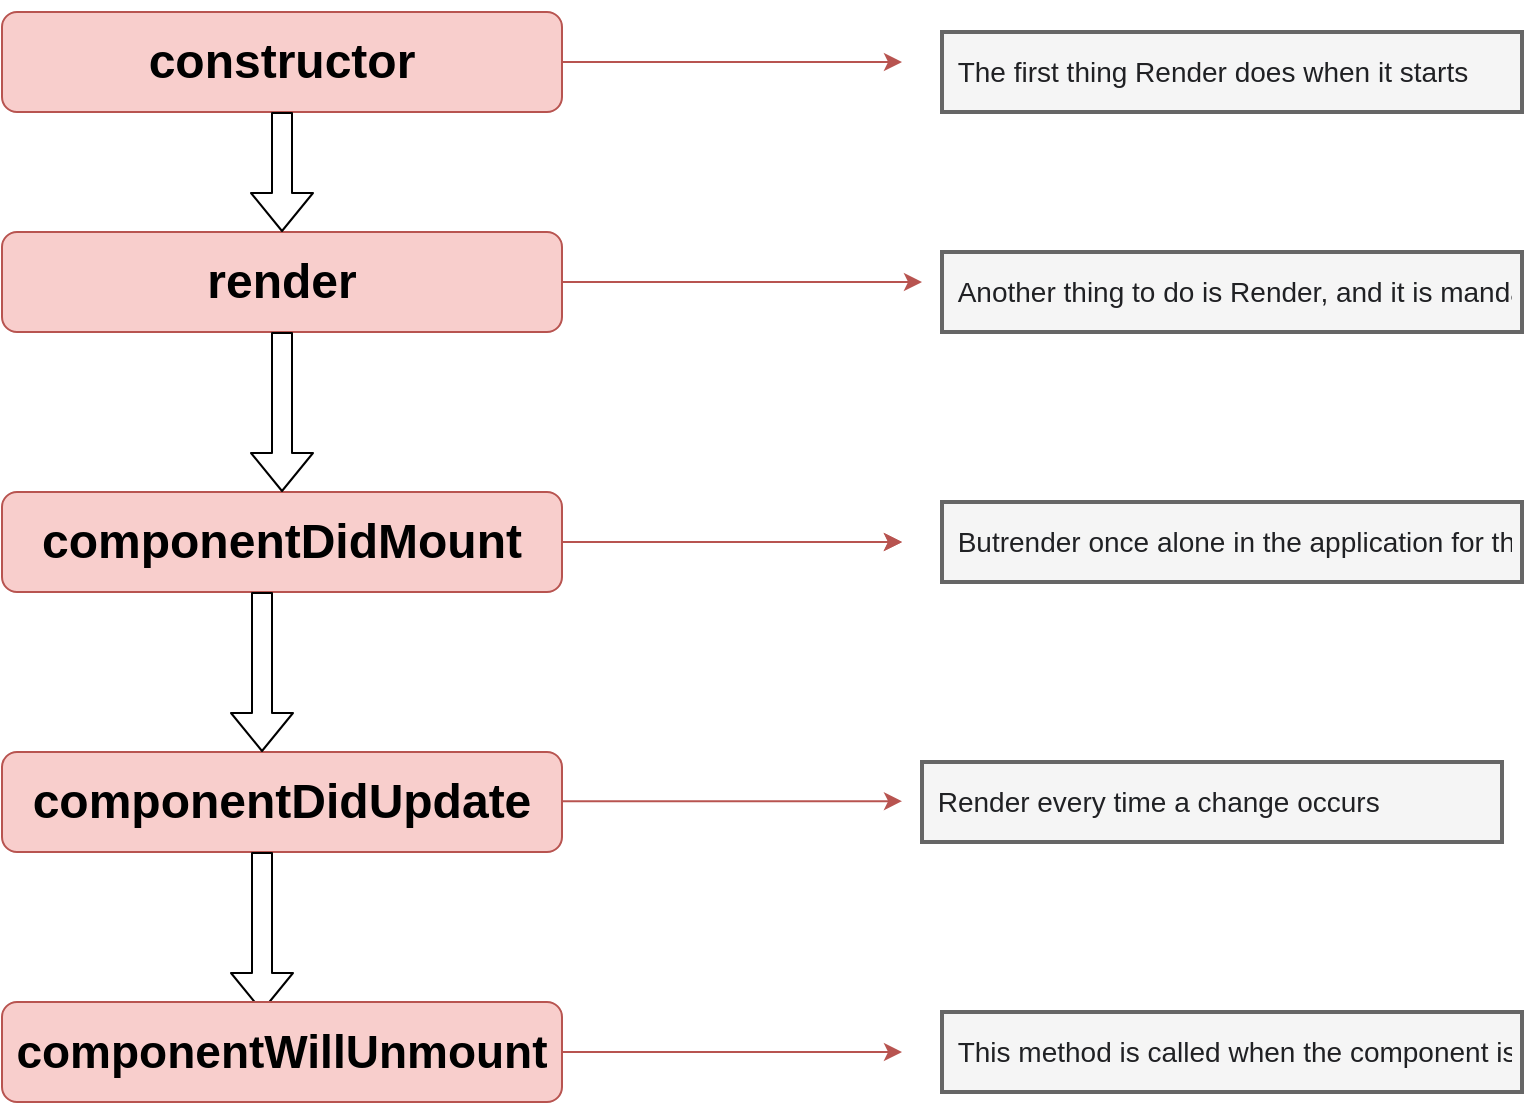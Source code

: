 <mxfile version="13.7.3" type="github">
  <diagram id="ipld5fezim_T0jKljHli" name="Page-1">
    <mxGraphModel dx="1680" dy="413" grid="1" gridSize="10" guides="1" tooltips="1" connect="1" arrows="1" fold="1" page="1" pageScale="1" pageWidth="827" pageHeight="1169" math="0" shadow="0">
      <root>
        <mxCell id="0" />
        <mxCell id="1" parent="0" />
        <mxCell id="rLvqkm5eqIBtwHMpg6Mu-1" value="&lt;h1&gt;constructor&lt;/h1&gt;" style="rounded=1;whiteSpace=wrap;html=1;fillColor=#f8cecc;strokeColor=#b85450;" parent="1" vertex="1">
          <mxGeometry x="-110" y="40" width="280" height="50" as="geometry" />
        </mxCell>
        <mxCell id="rLvqkm5eqIBtwHMpg6Mu-2" value="" style="endArrow=classic;html=1;exitX=1;exitY=0.5;exitDx=0;exitDy=0;fillColor=#f8cecc;strokeColor=#b85450;" parent="1" source="rLvqkm5eqIBtwHMpg6Mu-1" edge="1">
          <mxGeometry width="50" height="50" relative="1" as="geometry">
            <mxPoint x="390" y="240" as="sourcePoint" />
            <mxPoint x="340" y="65" as="targetPoint" />
            <Array as="points" />
          </mxGeometry>
        </mxCell>
        <mxCell id="rLvqkm5eqIBtwHMpg6Mu-4" value="&lt;h1&gt;render&lt;/h1&gt;" style="rounded=1;whiteSpace=wrap;html=1;fillColor=#f8cecc;strokeColor=#b85450;" parent="1" vertex="1">
          <mxGeometry x="-110" y="150" width="280" height="50" as="geometry" />
        </mxCell>
        <mxCell id="rLvqkm5eqIBtwHMpg6Mu-5" value="" style="shape=flexArrow;endArrow=classic;html=1;" parent="1" source="rLvqkm5eqIBtwHMpg6Mu-1" target="rLvqkm5eqIBtwHMpg6Mu-4" edge="1">
          <mxGeometry width="50" height="50" relative="1" as="geometry">
            <mxPoint x="200" y="130" as="sourcePoint" />
            <mxPoint x="250" y="80" as="targetPoint" />
          </mxGeometry>
        </mxCell>
        <mxCell id="rLvqkm5eqIBtwHMpg6Mu-7" value="" style="endArrow=classic;html=1;exitX=1;exitY=0.5;exitDx=0;exitDy=0;fillColor=#f8cecc;strokeColor=#b85450;" parent="1" source="rLvqkm5eqIBtwHMpg6Mu-4" edge="1">
          <mxGeometry width="50" height="50" relative="1" as="geometry">
            <mxPoint x="370" y="75" as="sourcePoint" />
            <mxPoint x="350" y="175" as="targetPoint" />
            <Array as="points" />
          </mxGeometry>
        </mxCell>
        <mxCell id="ZnqrmkYkeixfrDR7guCQ-1" value="&lt;h1&gt;componentDidMount&lt;/h1&gt;" style="rounded=1;whiteSpace=wrap;html=1;fillColor=#f8cecc;strokeColor=#b85450;" vertex="1" parent="1">
          <mxGeometry x="-110" y="280" width="280" height="50" as="geometry" />
        </mxCell>
        <mxCell id="ZnqrmkYkeixfrDR7guCQ-2" value="" style="shape=flexArrow;endArrow=classic;html=1;exitX=0.5;exitY=1;exitDx=0;exitDy=0;" edge="1" parent="1" source="rLvqkm5eqIBtwHMpg6Mu-4" target="ZnqrmkYkeixfrDR7guCQ-1">
          <mxGeometry width="50" height="50" relative="1" as="geometry">
            <mxPoint x="241" y="210" as="sourcePoint" />
            <mxPoint x="250" y="160" as="targetPoint" />
          </mxGeometry>
        </mxCell>
        <mxCell id="ZnqrmkYkeixfrDR7guCQ-5" value="" style="endArrow=classic;html=1;exitX=1;exitY=0.5;exitDx=0;exitDy=0;fillColor=#f8cecc;strokeColor=#b85450;" edge="1" parent="1" source="ZnqrmkYkeixfrDR7guCQ-1">
          <mxGeometry width="50" height="50" relative="1" as="geometry">
            <mxPoint x="370" y="185" as="sourcePoint" />
            <mxPoint x="340" y="305" as="targetPoint" />
            <Array as="points" />
          </mxGeometry>
        </mxCell>
        <mxCell id="ZnqrmkYkeixfrDR7guCQ-9" value="&lt;pre class=&quot;tw-data-text tw-text-large XcVN5d tw-ta&quot; id=&quot;tw-target-text&quot; dir=&quot;ltr&quot; style=&quot;line-height: 36px ; border: none ; padding: 2px 0px 2px 0.14em ; position: relative ; margin-top: -2px ; margin-bottom: -2px ; resize: none ; font-family: inherit ; overflow: hidden ; text-align: left ; width: 277px ; overflow-wrap: break-word ; color: rgb(32 , 33 , 36)&quot;&gt;&lt;span lang=&quot;en&quot;&gt;&lt;font style=&quot;font-size: 14px&quot;&gt;The first thing Render does when it starts&lt;/font&gt;&lt;/span&gt;&lt;/pre&gt;" style="text;html=1;align=center;verticalAlign=middle;resizable=0;points=[];autosize=1;strokeWidth=2;fillColor=#f5f5f5;strokeColor=#666666;fontColor=#333333;" vertex="1" parent="1">
          <mxGeometry x="360" y="50" width="290" height="40" as="geometry" />
        </mxCell>
        <mxCell id="ZnqrmkYkeixfrDR7guCQ-12" value="&lt;pre class=&quot;tw-data-text tw-text-large XcVN5d tw-ta&quot; id=&quot;tw-target-text&quot; dir=&quot;ltr&quot; style=&quot;line-height: 36px ; border: none ; padding: 2px 0px 2px 0.14em ; position: relative ; margin-top: -2px ; margin-bottom: -2px ; resize: none ; font-family: inherit ; overflow: hidden ; text-align: left ; width: 277px ; overflow-wrap: break-word ; color: rgb(32 , 33 , 36)&quot;&gt;&lt;span lang=&quot;en&quot;&gt;&lt;font style=&quot;font-size: 14px&quot;&gt;Another thing to do is Render, and it is mandatory&lt;/font&gt;&lt;/span&gt;&lt;/pre&gt;" style="text;html=1;align=center;verticalAlign=middle;resizable=0;points=[];autosize=1;strokeWidth=2;fillColor=#f5f5f5;strokeColor=#666666;fontColor=#333333;" vertex="1" parent="1">
          <mxGeometry x="360" y="160" width="290" height="40" as="geometry" />
        </mxCell>
        <mxCell id="ZnqrmkYkeixfrDR7guCQ-14" value="&lt;pre class=&quot;tw-data-text tw-text-large XcVN5d tw-ta&quot; id=&quot;tw-target-text&quot; dir=&quot;ltr&quot; style=&quot;line-height: 36px ; border: none ; padding: 2px 0px 2px 0.14em ; position: relative ; margin-top: -2px ; margin-bottom: -2px ; resize: none ; font-family: inherit ; overflow: hidden ; text-align: left ; width: 277px ; overflow-wrap: break-word ; color: rgb(32 , 33 , 36)&quot;&gt;&lt;span lang=&quot;en&quot;&gt;&lt;font style=&quot;font-size: 14px&quot;&gt;Butrender once alone in the application for the first time&lt;/font&gt;&lt;/span&gt;&lt;/pre&gt;" style="text;html=1;align=center;verticalAlign=middle;resizable=0;points=[];autosize=1;strokeWidth=2;fillColor=#f5f5f5;strokeColor=#666666;fontColor=#333333;perimeterSpacing=0;glass=0;rounded=0;sketch=0;shadow=0;" vertex="1" parent="1">
          <mxGeometry x="360" y="285" width="290" height="40" as="geometry" />
        </mxCell>
        <mxCell id="ZnqrmkYkeixfrDR7guCQ-15" value="&lt;h1&gt;componentDidUpdate&lt;/h1&gt;" style="rounded=1;whiteSpace=wrap;html=1;fillColor=#f8cecc;strokeColor=#b85450;" vertex="1" parent="1">
          <mxGeometry x="-110" y="410" width="280" height="50" as="geometry" />
        </mxCell>
        <mxCell id="ZnqrmkYkeixfrDR7guCQ-16" value="" style="shape=flexArrow;endArrow=classic;html=1;exitX=0.5;exitY=1;exitDx=0;exitDy=0;" edge="1" parent="1">
          <mxGeometry width="50" height="50" relative="1" as="geometry">
            <mxPoint x="20" y="460" as="sourcePoint" />
            <mxPoint x="20" y="540" as="targetPoint" />
          </mxGeometry>
        </mxCell>
        <mxCell id="ZnqrmkYkeixfrDR7guCQ-17" value="" style="endArrow=classic;html=1;exitX=1;exitY=0.5;exitDx=0;exitDy=0;fillColor=#f8cecc;strokeColor=#b85450;" edge="1" parent="1" source="ZnqrmkYkeixfrDR7guCQ-1">
          <mxGeometry width="50" height="50" relative="1" as="geometry">
            <mxPoint x="170" y="305" as="sourcePoint" />
            <mxPoint x="340" y="305" as="targetPoint" />
            <Array as="points">
              <mxPoint x="270" y="305" />
              <mxPoint x="310" y="305" />
            </Array>
          </mxGeometry>
        </mxCell>
        <mxCell id="ZnqrmkYkeixfrDR7guCQ-18" value="" style="endArrow=classic;html=1;exitX=1;exitY=0.5;exitDx=0;exitDy=0;fillColor=#f8cecc;strokeColor=#b85450;" edge="1" parent="1">
          <mxGeometry width="50" height="50" relative="1" as="geometry">
            <mxPoint x="170" y="434.58" as="sourcePoint" />
            <mxPoint x="340" y="434.58" as="targetPoint" />
            <Array as="points">
              <mxPoint x="270" y="434.58" />
              <mxPoint x="310" y="434.58" />
            </Array>
          </mxGeometry>
        </mxCell>
        <mxCell id="ZnqrmkYkeixfrDR7guCQ-19" value="&lt;pre class=&quot;tw-data-text tw-text-large XcVN5d tw-ta&quot; id=&quot;tw-target-text&quot; dir=&quot;ltr&quot; style=&quot;line-height: 36px ; border: none ; padding: 2px 0px 2px 0.14em ; position: relative ; margin-top: -2px ; margin-bottom: -2px ; resize: none ; font-family: inherit ; overflow: hidden ; text-align: left ; width: 277px ; overflow-wrap: break-word ; color: rgb(32 , 33 , 36)&quot;&gt;&lt;span lang=&quot;en&quot;&gt;&lt;font style=&quot;font-size: 14px&quot;&gt;Render every time a change occurs&lt;/font&gt;&lt;/span&gt;&lt;/pre&gt;" style="text;html=1;align=center;verticalAlign=middle;resizable=0;points=[];autosize=1;strokeWidth=2;fillColor=#f5f5f5;strokeColor=#666666;fontColor=#333333;perimeterSpacing=0;glass=0;rounded=0;sketch=0;shadow=0;" vertex="1" parent="1">
          <mxGeometry x="350" y="415" width="290" height="40" as="geometry" />
        </mxCell>
        <mxCell id="ZnqrmkYkeixfrDR7guCQ-20" value="&lt;h1&gt;&lt;font style=&quot;font-size: 23px&quot;&gt;componentWillUnmount&lt;/font&gt;&lt;/h1&gt;" style="rounded=1;whiteSpace=wrap;html=1;fillColor=#f8cecc;strokeColor=#b85450;" vertex="1" parent="1">
          <mxGeometry x="-110" y="535" width="280" height="50" as="geometry" />
        </mxCell>
        <mxCell id="ZnqrmkYkeixfrDR7guCQ-21" value="" style="shape=flexArrow;endArrow=classic;html=1;exitX=0.5;exitY=1;exitDx=0;exitDy=0;" edge="1" parent="1">
          <mxGeometry width="50" height="50" relative="1" as="geometry">
            <mxPoint x="20.0" y="330" as="sourcePoint" />
            <mxPoint x="20.0" y="410" as="targetPoint" />
          </mxGeometry>
        </mxCell>
        <mxCell id="ZnqrmkYkeixfrDR7guCQ-22" value="" style="endArrow=classic;html=1;exitX=1;exitY=0.5;exitDx=0;exitDy=0;fillColor=#f8cecc;strokeColor=#b85450;" edge="1" parent="1">
          <mxGeometry width="50" height="50" relative="1" as="geometry">
            <mxPoint x="170" y="560.0" as="sourcePoint" />
            <mxPoint x="340" y="560.0" as="targetPoint" />
            <Array as="points">
              <mxPoint x="270" y="560" />
              <mxPoint x="310" y="560" />
            </Array>
          </mxGeometry>
        </mxCell>
        <mxCell id="ZnqrmkYkeixfrDR7guCQ-23" value="&lt;pre class=&quot;tw-data-text tw-text-large XcVN5d tw-ta&quot; id=&quot;tw-target-text&quot; dir=&quot;ltr&quot; style=&quot;line-height: 36px ; border: none ; padding: 2px 0px 2px 0.14em ; position: relative ; margin-top: -2px ; margin-bottom: -2px ; resize: none ; font-family: inherit ; overflow: hidden ; text-align: left ; width: 277px ; overflow-wrap: break-word ; color: rgb(32 , 33 , 36)&quot;&gt;&lt;span lang=&quot;en&quot;&gt;&lt;font style=&quot;font-size: 14px&quot;&gt;This method is called when the component is removed from the DOM&lt;/font&gt;&lt;/span&gt;&lt;/pre&gt;" style="text;html=1;align=center;verticalAlign=middle;resizable=0;points=[];autosize=1;strokeWidth=2;fillColor=#f5f5f5;strokeColor=#666666;fontColor=#333333;perimeterSpacing=0;glass=0;rounded=0;sketch=0;shadow=0;" vertex="1" parent="1">
          <mxGeometry x="360" y="540" width="290" height="40" as="geometry" />
        </mxCell>
      </root>
    </mxGraphModel>
  </diagram>
</mxfile>
